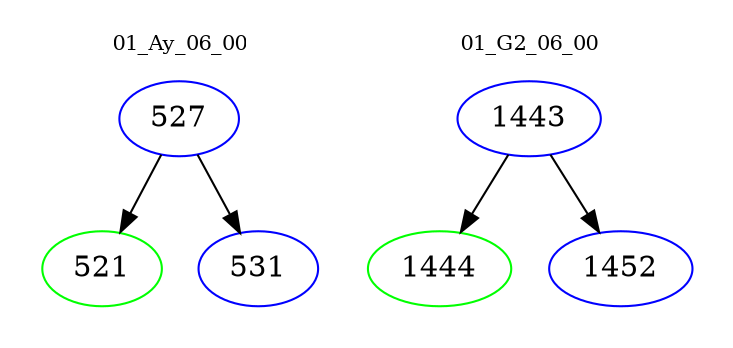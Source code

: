 digraph{
subgraph cluster_0 {
color = white
label = "01_Ay_06_00";
fontsize=10;
T0_527 [label="527", color="blue"]
T0_527 -> T0_521 [color="black"]
T0_521 [label="521", color="green"]
T0_527 -> T0_531 [color="black"]
T0_531 [label="531", color="blue"]
}
subgraph cluster_1 {
color = white
label = "01_G2_06_00";
fontsize=10;
T1_1443 [label="1443", color="blue"]
T1_1443 -> T1_1444 [color="black"]
T1_1444 [label="1444", color="green"]
T1_1443 -> T1_1452 [color="black"]
T1_1452 [label="1452", color="blue"]
}
}
